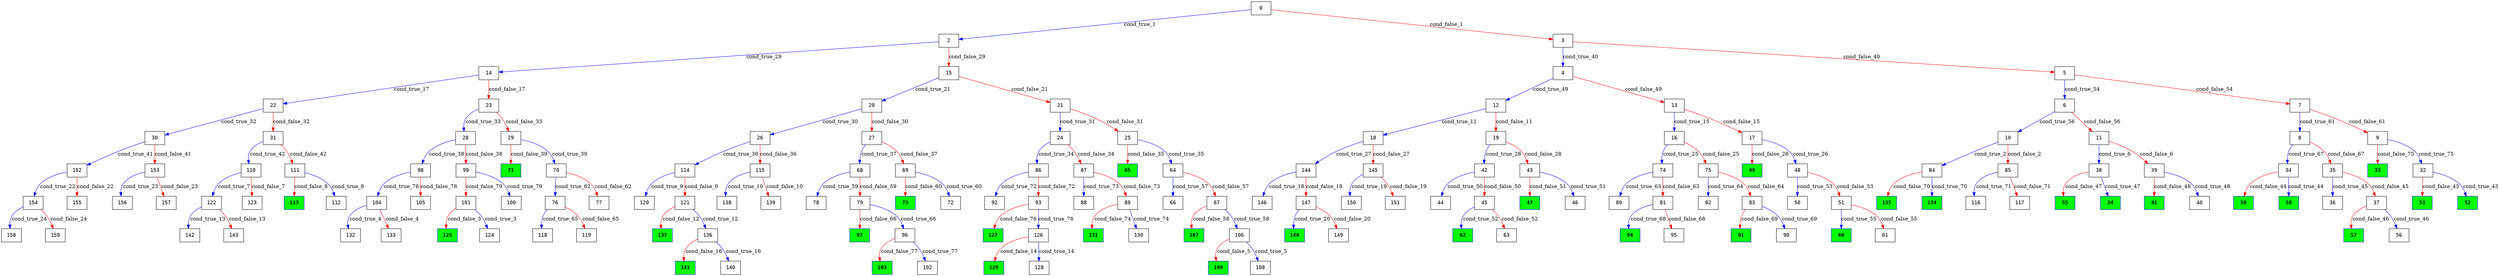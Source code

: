 digraph ExecutionTree {
	node [color=black fontname=Courier height=.5 shape=record]
	97 [color=blue, fillcolor=green, style=filled, fontcolor=black, fontname="Courier-Bold"]
	94 [color=blue, fillcolor=green, style=filled, fontcolor=black, fontname="Courier-Bold"]
	91 [color=blue, fillcolor=green, style=filled, fontcolor=black, fontname="Courier-Bold"]
	73 [color=blue, fillcolor=green, style=filled, fontcolor=black, fontname="Courier-Bold"]
	71 [color=blue, fillcolor=green, style=filled, fontcolor=black, fontname="Courier-Bold"]
	65 [color=blue, fillcolor=green, style=filled, fontcolor=black, fontname="Courier-Bold"]
	62 [color=blue, fillcolor=green, style=filled, fontcolor=black, fontname="Courier-Bold"]
	60 [color=blue, fillcolor=green, style=filled, fontcolor=black, fontname="Courier-Bold"]
	59 [color=blue, fillcolor=green, style=filled, fontcolor=black, fontname="Courier-Bold"]
	58 [color=blue, fillcolor=green, style=filled, fontcolor=black, fontname="Courier-Bold"]
	57 [color=blue, fillcolor=green, style=filled, fontcolor=black, fontname="Courier-Bold"]
	55 [color=blue, fillcolor=green, style=filled, fontcolor=black, fontname="Courier-Bold"]
	54 [color=blue, fillcolor=green, style=filled, fontcolor=black, fontname="Courier-Bold"]
	53 [color=blue, fillcolor=green, style=filled, fontcolor=black, fontname="Courier-Bold"]
	52 [color=blue, fillcolor=green, style=filled, fontcolor=black, fontname="Courier-Bold"]
	49 [color=blue, fillcolor=green, style=filled, fontcolor=black, fontname="Courier-Bold"]
	47 [color=blue, fillcolor=green, style=filled, fontcolor=black, fontname="Courier-Bold"]
	41 [color=blue, fillcolor=green, style=filled, fontcolor=black, fontname="Courier-Bold"]
	33 [color=blue, fillcolor=green, style=filled, fontcolor=black, fontname="Courier-Bold"]
	148 [color=blue, fillcolor=green, style=filled, fontcolor=black, fontname="Courier-Bold"]
	141 [color=blue, fillcolor=green, style=filled, fontcolor=black, fontname="Courier-Bold"]
	137 [color=blue, fillcolor=green, style=filled, fontcolor=black, fontname="Courier-Bold"]
	135 [color=blue, fillcolor=green, style=filled, fontcolor=black, fontname="Courier-Bold"]
	134 [color=blue, fillcolor=green, style=filled, fontcolor=black, fontname="Courier-Bold"]
	131 [color=blue, fillcolor=green, style=filled, fontcolor=black, fontname="Courier-Bold"]
	129 [color=blue, fillcolor=green, style=filled, fontcolor=black, fontname="Courier-Bold"]
	127 [color=blue, fillcolor=green, style=filled, fontcolor=black, fontname="Courier-Bold"]
	125 [color=blue, fillcolor=green, style=filled, fontcolor=black, fontname="Courier-Bold"]
	113 [color=blue, fillcolor=green, style=filled, fontcolor=black, fontname="Courier-Bold"]
	109 [color=blue, fillcolor=green, style=filled, fontcolor=black, fontname="Courier-Bold"]
	107 [color=blue, fillcolor=green, style=filled, fontcolor=black, fontname="Courier-Bold"]
	103 [color=blue, fillcolor=green, style=filled, fontcolor=black, fontname="Courier-Bold"]
	0 -> 2 [label=cond_true_1 color=blue]
	0 -> 3 [label=cond_false_1 color=red]
	2 -> 14 [label=cond_true_29 color=blue]
	2 -> 15 [label=cond_false_29 color=red]
	3 -> 4 [label=cond_true_40 color=blue]
	3 -> 5 [label=cond_false_40 color=red]
	10 -> 84 [label=cond_true_2 color=blue]
	10 -> 85 [label=cond_false_2 color=red]
	84 -> 134 [label=cond_true_70 color=blue]
	84 -> 135 [label=cond_false_70 color=red]
	85 -> 116 [label=cond_true_71 color=blue]
	85 -> 117 [label=cond_false_71 color=red]
	101 -> 124 [label=cond_true_3 color=blue]
	101 -> 125 [label=cond_false_3 color=red]
	104 -> 132 [label=cond_true_4 color=blue]
	104 -> 133 [label=cond_false_4 color=red]
	106 -> 108 [label=cond_true_5 color=blue]
	106 -> 109 [label=cond_false_5 color=red]
	11 -> 38 [label=cond_true_6 color=blue]
	11 -> 39 [label=cond_false_6 color=red]
	38 -> 54 [label=cond_true_47 color=blue]
	38 -> 55 [label=cond_false_47 color=red]
	39 -> 40 [label=cond_true_48 color=blue]
	39 -> 41 [label=cond_false_48 color=red]
	110 -> 122 [label=cond_true_7 color=blue]
	110 -> 123 [label=cond_false_7 color=red]
	122 -> 142 [label=cond_true_13 color=blue]
	122 -> 143 [label=cond_false_13 color=red]
	111 -> 112 [label=cond_true_8 color=blue]
	111 -> 113 [label=cond_false_8 color=red]
	114 -> 120 [label=cond_true_9 color=blue]
	114 -> 121 [label=cond_false_9 color=red]
	121 -> 136 [label=cond_true_12 color=blue]
	121 -> 137 [label=cond_false_12 color=red]
	115 -> 138 [label=cond_true_10 color=blue]
	115 -> 139 [label=cond_false_10 color=red]
	12 -> 18 [label=cond_true_11 color=blue]
	12 -> 19 [label=cond_false_11 color=red]
	18 -> 144 [label=cond_true_27 color=blue]
	18 -> 145 [label=cond_false_27 color=red]
	19 -> 42 [label=cond_true_28 color=blue]
	19 -> 43 [label=cond_false_28 color=red]
	136 -> 140 [label=cond_true_16 color=blue]
	136 -> 141 [label=cond_false_16 color=red]
	126 -> 128 [label=cond_true_14 color=blue]
	126 -> 129 [label=cond_false_14 color=red]
	13 -> 16 [label=cond_true_15 color=blue]
	13 -> 17 [label=cond_false_15 color=red]
	16 -> 74 [label=cond_true_25 color=blue]
	16 -> 75 [label=cond_false_25 color=red]
	17 -> 48 [label=cond_true_26 color=blue]
	17 -> 49 [label=cond_false_26 color=red]
	14 -> 22 [label=cond_true_17 color=blue]
	14 -> 23 [label=cond_false_17 color=red]
	22 -> 30 [label=cond_true_32 color=blue]
	22 -> 31 [label=cond_false_32 color=red]
	23 -> 28 [label=cond_true_33 color=blue]
	23 -> 29 [label=cond_false_33 color=red]
	144 -> 146 [label=cond_true_18 color=blue]
	144 -> 147 [label=cond_false_18 color=red]
	147 -> 148 [label=cond_true_20 color=blue]
	147 -> 149 [label=cond_false_20 color=red]
	145 -> 150 [label=cond_true_19 color=blue]
	145 -> 151 [label=cond_false_19 color=red]
	15 -> 20 [label=cond_true_21 color=blue]
	15 -> 21 [label=cond_false_21 color=red]
	20 -> 26 [label=cond_true_30 color=blue]
	20 -> 27 [label=cond_false_30 color=red]
	21 -> 24 [label=cond_true_31 color=blue]
	21 -> 25 [label=cond_false_31 color=red]
	152 -> 154 [label=cond_true_22 color=blue]
	152 -> 155 [label=cond_false_22 color=red]
	154 -> 158 [label=cond_true_24 color=blue]
	154 -> 159 [label=cond_false_24 color=red]
	153 -> 156 [label=cond_true_23 color=blue]
	153 -> 157 [label=cond_false_23 color=red]
	74 -> 80 [label=cond_true_63 color=blue]
	74 -> 81 [label=cond_false_63 color=red]
	75 -> 82 [label=cond_true_64 color=blue]
	75 -> 83 [label=cond_false_64 color=red]
	48 -> 50 [label=cond_true_53 color=blue]
	48 -> 51 [label=cond_false_53 color=red]
	42 -> 44 [label=cond_true_50 color=blue]
	42 -> 45 [label=cond_false_50 color=red]
	43 -> 46 [label=cond_true_51 color=blue]
	43 -> 47 [label=cond_false_51 color=red]
	26 -> 114 [label=cond_true_36 color=blue]
	26 -> 115 [label=cond_false_36 color=red]
	27 -> 68 [label=cond_true_37 color=blue]
	27 -> 69 [label=cond_false_37 color=red]
	24 -> 86 [label=cond_true_34 color=blue]
	24 -> 87 [label=cond_false_34 color=red]
	25 -> 64 [label=cond_true_35 color=blue]
	25 -> 65 [label=cond_false_35 color=red]
	30 -> 152 [label=cond_true_41 color=blue]
	30 -> 153 [label=cond_false_41 color=red]
	31 -> 110 [label=cond_true_42 color=blue]
	31 -> 111 [label=cond_false_42 color=red]
	28 -> 98 [label=cond_true_38 color=blue]
	28 -> 99 [label=cond_false_38 color=red]
	29 -> 70 [label=cond_true_39 color=blue]
	29 -> 71 [label=cond_false_39 color=red]
	86 -> 92 [label=cond_true_72 color=blue]
	86 -> 93 [label=cond_false_72 color=red]
	87 -> 88 [label=cond_true_73 color=blue]
	87 -> 89 [label=cond_false_73 color=red]
	64 -> 66 [label=cond_true_57 color=blue]
	64 -> 67 [label=cond_false_57 color=red]
	68 -> 78 [label=cond_true_59 color=blue]
	68 -> 79 [label=cond_false_59 color=red]
	69 -> 72 [label=cond_true_60 color=blue]
	69 -> 73 [label=cond_false_60 color=red]
	98 -> 104 [label=cond_true_78 color=blue]
	98 -> 105 [label=cond_false_78 color=red]
	99 -> 100 [label=cond_true_79 color=blue]
	99 -> 101 [label=cond_false_79 color=red]
	70 -> 76 [label=cond_true_62 color=blue]
	70 -> 77 [label=cond_false_62 color=red]
	4 -> 12 [label=cond_true_49 color=blue]
	4 -> 13 [label=cond_false_49 color=red]
	5 -> 6 [label=cond_true_54 color=blue]
	5 -> 7 [label=cond_false_54 color=red]
	32 -> 52 [label=cond_true_43 color=blue]
	32 -> 53 [label=cond_false_43 color=red]
	34 -> 58 [label=cond_true_44 color=blue]
	34 -> 59 [label=cond_false_44 color=red]
	35 -> 36 [label=cond_true_45 color=blue]
	35 -> 37 [label=cond_false_45 color=red]
	37 -> 56 [label=cond_true_46 color=blue]
	37 -> 57 [label=cond_false_46 color=red]
	45 -> 62 [label=cond_true_52 color=blue]
	45 -> 63 [label=cond_false_52 color=red]
	51 -> 60 [label=cond_true_55 color=blue]
	51 -> 61 [label=cond_false_55 color=red]
	6 -> 10 [label=cond_true_56 color=blue]
	6 -> 11 [label=cond_false_56 color=red]
	7 -> 8 [label=cond_true_61 color=blue]
	7 -> 9 [label=cond_false_61 color=red]
	67 -> 106 [label=cond_true_58 color=blue]
	67 -> 107 [label=cond_false_58 color=red]
	79 -> 96 [label=cond_true_66 color=blue]
	79 -> 97 [label=cond_false_66 color=red]
	8 -> 34 [label=cond_true_67 color=blue]
	8 -> 35 [label=cond_false_67 color=red]
	9 -> 32 [label=cond_true_75 color=blue]
	9 -> 33 [label=cond_false_75 color=red]
	76 -> 118 [label=cond_true_65 color=blue]
	76 -> 119 [label=cond_false_65 color=red]
	81 -> 94 [label=cond_true_68 color=blue]
	81 -> 95 [label=cond_false_68 color=red]
	83 -> 90 [label=cond_true_69 color=blue]
	83 -> 91 [label=cond_false_69 color=red]
	96 -> 102 [label=cond_true_77 color=blue]
	96 -> 103 [label=cond_false_77 color=red]
	93 -> 126 [label=cond_true_76 color=blue]
	93 -> 127 [label=cond_false_76 color=red]
	89 -> 130 [label=cond_true_74 color=blue]
	89 -> 131 [label=cond_false_74 color=red]
}
